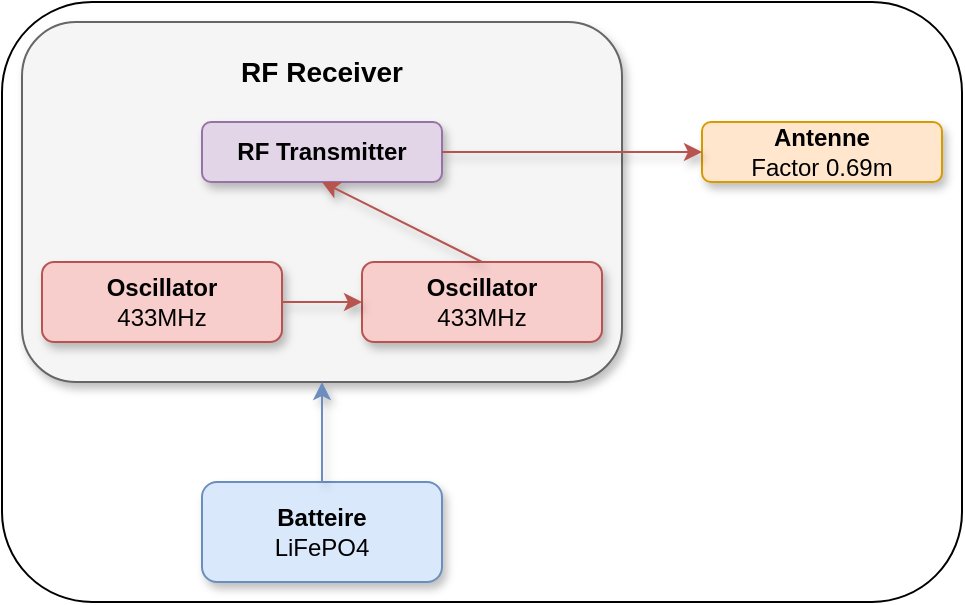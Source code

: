 <mxfile version="24.7.17">
  <diagram name="Page-1" id="8vP6Nkzsa-ns5DJsNMWK">
    <mxGraphModel dx="1434" dy="836" grid="1" gridSize="10" guides="1" tooltips="1" connect="1" arrows="1" fold="1" page="1" pageScale="1" pageWidth="827" pageHeight="1169" math="0" shadow="0">
      <root>
        <mxCell id="0" />
        <mxCell id="1" parent="0" />
        <mxCell id="U4Cmy7tCAU-KynixstW--16" value="" style="rounded=1;whiteSpace=wrap;html=1;" vertex="1" parent="1">
          <mxGeometry x="160" y="270" width="480" height="300" as="geometry" />
        </mxCell>
        <mxCell id="U4Cmy7tCAU-KynixstW--8" value="" style="rounded=1;whiteSpace=wrap;html=1;shadow=1;fillColor=#f5f5f5;fontColor=#333333;strokeColor=#666666;" vertex="1" parent="1">
          <mxGeometry x="170" y="280" width="300" height="180" as="geometry" />
        </mxCell>
        <mxCell id="U4Cmy7tCAU-KynixstW--2" value="&lt;b&gt;Oscillator&lt;/b&gt;&lt;div&gt;433MHz&lt;/div&gt;" style="rounded=1;whiteSpace=wrap;html=1;fillColor=#f8cecc;strokeColor=#b85450;shadow=1;" vertex="1" parent="1">
          <mxGeometry x="180" y="400" width="120" height="40" as="geometry" />
        </mxCell>
        <mxCell id="U4Cmy7tCAU-KynixstW--3" value="&lt;b&gt;Oscillator&lt;/b&gt;&lt;div&gt;433MHz&lt;/div&gt;" style="rounded=1;whiteSpace=wrap;html=1;fillColor=#f8cecc;strokeColor=#b85450;shadow=1;" vertex="1" parent="1">
          <mxGeometry x="340" y="400" width="120" height="40" as="geometry" />
        </mxCell>
        <mxCell id="U4Cmy7tCAU-KynixstW--5" value="&lt;font style=&quot;font-size: 14px;&quot;&gt;&lt;b&gt;RF Receiver&lt;/b&gt;&lt;/font&gt;" style="text;html=1;align=center;verticalAlign=middle;whiteSpace=wrap;rounded=0;" vertex="1" parent="1">
          <mxGeometry x="270" y="290" width="100" height="30" as="geometry" />
        </mxCell>
        <mxCell id="U4Cmy7tCAU-KynixstW--6" value="&lt;b&gt;RF Transmitter&lt;/b&gt;" style="rounded=1;whiteSpace=wrap;html=1;fillColor=#e1d5e7;strokeColor=#9673a6;shadow=1;" vertex="1" parent="1">
          <mxGeometry x="260" y="330" width="120" height="30" as="geometry" />
        </mxCell>
        <mxCell id="U4Cmy7tCAU-KynixstW--7" value="&lt;b&gt;Antenne&lt;/b&gt;&lt;div&gt;Factor 0.69m&lt;/div&gt;" style="rounded=1;whiteSpace=wrap;html=1;fillColor=#ffe6cc;strokeColor=#d79b00;shadow=1;" vertex="1" parent="1">
          <mxGeometry x="510" y="330" width="120" height="30" as="geometry" />
        </mxCell>
        <mxCell id="U4Cmy7tCAU-KynixstW--10" value="" style="endArrow=classic;html=1;rounded=0;entryX=0.5;entryY=1;entryDx=0;entryDy=0;exitX=0.5;exitY=0;exitDx=0;exitDy=0;fillColor=#f8cecc;strokeColor=#b85450;shadow=1;" edge="1" parent="1" source="U4Cmy7tCAU-KynixstW--3" target="U4Cmy7tCAU-KynixstW--6">
          <mxGeometry width="50" height="50" relative="1" as="geometry">
            <mxPoint x="260" y="440" as="sourcePoint" />
            <mxPoint x="330" y="400" as="targetPoint" />
          </mxGeometry>
        </mxCell>
        <mxCell id="U4Cmy7tCAU-KynixstW--11" value="" style="endArrow=classic;html=1;rounded=0;entryX=0;entryY=0.5;entryDx=0;entryDy=0;exitX=1;exitY=0.5;exitDx=0;exitDy=0;fillColor=#f8cecc;strokeColor=#b85450;shadow=1;" edge="1" parent="1" source="U4Cmy7tCAU-KynixstW--6" target="U4Cmy7tCAU-KynixstW--7">
          <mxGeometry width="50" height="50" relative="1" as="geometry">
            <mxPoint x="400" y="440" as="sourcePoint" />
            <mxPoint x="330" y="400" as="targetPoint" />
          </mxGeometry>
        </mxCell>
        <mxCell id="U4Cmy7tCAU-KynixstW--13" value="" style="endArrow=classic;html=1;rounded=0;entryX=0;entryY=0.5;entryDx=0;entryDy=0;exitX=1;exitY=0.5;exitDx=0;exitDy=0;fillColor=#f8cecc;strokeColor=#b85450;shadow=1;" edge="1" parent="1" source="U4Cmy7tCAU-KynixstW--2" target="U4Cmy7tCAU-KynixstW--3">
          <mxGeometry width="50" height="50" relative="1" as="geometry">
            <mxPoint x="390" y="610" as="sourcePoint" />
            <mxPoint x="440" y="560" as="targetPoint" />
          </mxGeometry>
        </mxCell>
        <mxCell id="U4Cmy7tCAU-KynixstW--14" value="&lt;b&gt;Batteire&lt;/b&gt;&lt;div&gt;LiFePO4&lt;/div&gt;" style="rounded=1;whiteSpace=wrap;html=1;fillColor=#dae8fc;strokeColor=#6c8ebf;shadow=1;" vertex="1" parent="1">
          <mxGeometry x="260" y="510" width="120" height="50" as="geometry" />
        </mxCell>
        <mxCell id="U4Cmy7tCAU-KynixstW--15" value="" style="endArrow=classic;html=1;rounded=0;entryX=0.5;entryY=1;entryDx=0;entryDy=0;exitX=0.5;exitY=0;exitDx=0;exitDy=0;fillColor=#dae8fc;strokeColor=#6c8ebf;shadow=1;" edge="1" parent="1" source="U4Cmy7tCAU-KynixstW--14" target="U4Cmy7tCAU-KynixstW--8">
          <mxGeometry width="50" height="50" relative="1" as="geometry">
            <mxPoint x="390" y="610" as="sourcePoint" />
            <mxPoint x="440" y="560" as="targetPoint" />
          </mxGeometry>
        </mxCell>
      </root>
    </mxGraphModel>
  </diagram>
</mxfile>
